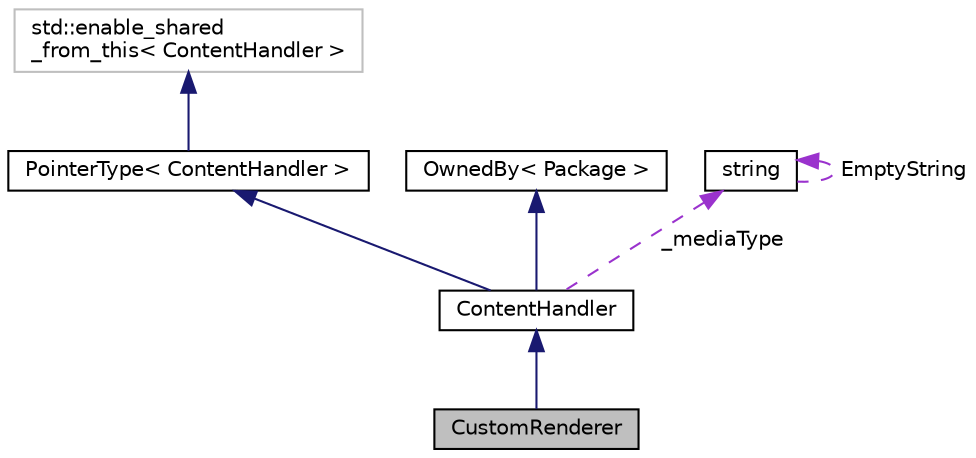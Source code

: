 digraph "CustomRenderer"
{
  edge [fontname="Helvetica",fontsize="10",labelfontname="Helvetica",labelfontsize="10"];
  node [fontname="Helvetica",fontsize="10",shape=record];
  Node1 [label="CustomRenderer",height=0.2,width=0.4,color="black", fillcolor="grey75", style="filled" fontcolor="black"];
  Node2 -> Node1 [dir="back",color="midnightblue",fontsize="10",style="solid",fontname="Helvetica"];
  Node2 [label="ContentHandler",height=0.2,width=0.4,color="black", fillcolor="white", style="filled",URL="$class_content_handler.xhtml"];
  Node3 -> Node2 [dir="back",color="midnightblue",fontsize="10",style="solid",fontname="Helvetica"];
  Node3 [label="PointerType\< ContentHandler \>",height=0.2,width=0.4,color="black", fillcolor="white", style="filled",URL="$class_pointer_type.xhtml"];
  Node4 -> Node3 [dir="back",color="midnightblue",fontsize="10",style="solid",fontname="Helvetica"];
  Node4 [label="std::enable_shared\l_from_this\< ContentHandler \>",height=0.2,width=0.4,color="grey75", fillcolor="white", style="filled"];
  Node5 -> Node2 [dir="back",color="midnightblue",fontsize="10",style="solid",fontname="Helvetica"];
  Node5 [label="OwnedBy\< Package \>",height=0.2,width=0.4,color="black", fillcolor="white", style="filled",URL="$class_owned_by.xhtml"];
  Node6 -> Node2 [dir="back",color="darkorchid3",fontsize="10",style="dashed",label=" _mediaType" ,fontname="Helvetica"];
  Node6 [label="string",height=0.2,width=0.4,color="black", fillcolor="white", style="filled",URL="$classstring.xhtml"];
  Node6 -> Node6 [dir="back",color="darkorchid3",fontsize="10",style="dashed",label=" EmptyString" ,fontname="Helvetica"];
}
